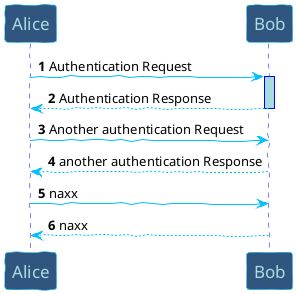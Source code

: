 @startuml
'https://plantuml.com/sequence-diagram

skinparam handwritten true

skinparam sequence {
ArrowColor DeepSkyBlue
ActorBorderColor DeepSkyBlue
LifeLineBorderColor blue
LifeLineBackgroundColor #A9DCDF

ParticipantBorderColor DeepSkyBlue
ParticipantBackgroundColor #305680
ParticipantFontName Impact
ParticipantFontSize 17
ParticipantFontColor #A9DCDF

ActorBackgroundColor aqua
ActorFontColor DeepSkyBlue
ActorFontSize 17
ActorFontName Aapex
}

autonumber

Alice -> Bob: Authentication Request
activate Bob
Bob --> Alice: Authentication Response
deactivate Bob
Alice -> Bob: Another authentication Request
Alice <-- Bob: another authentication Response

Alice -> Bob: naxx
Alice <-- Bob: naxx





@enduml